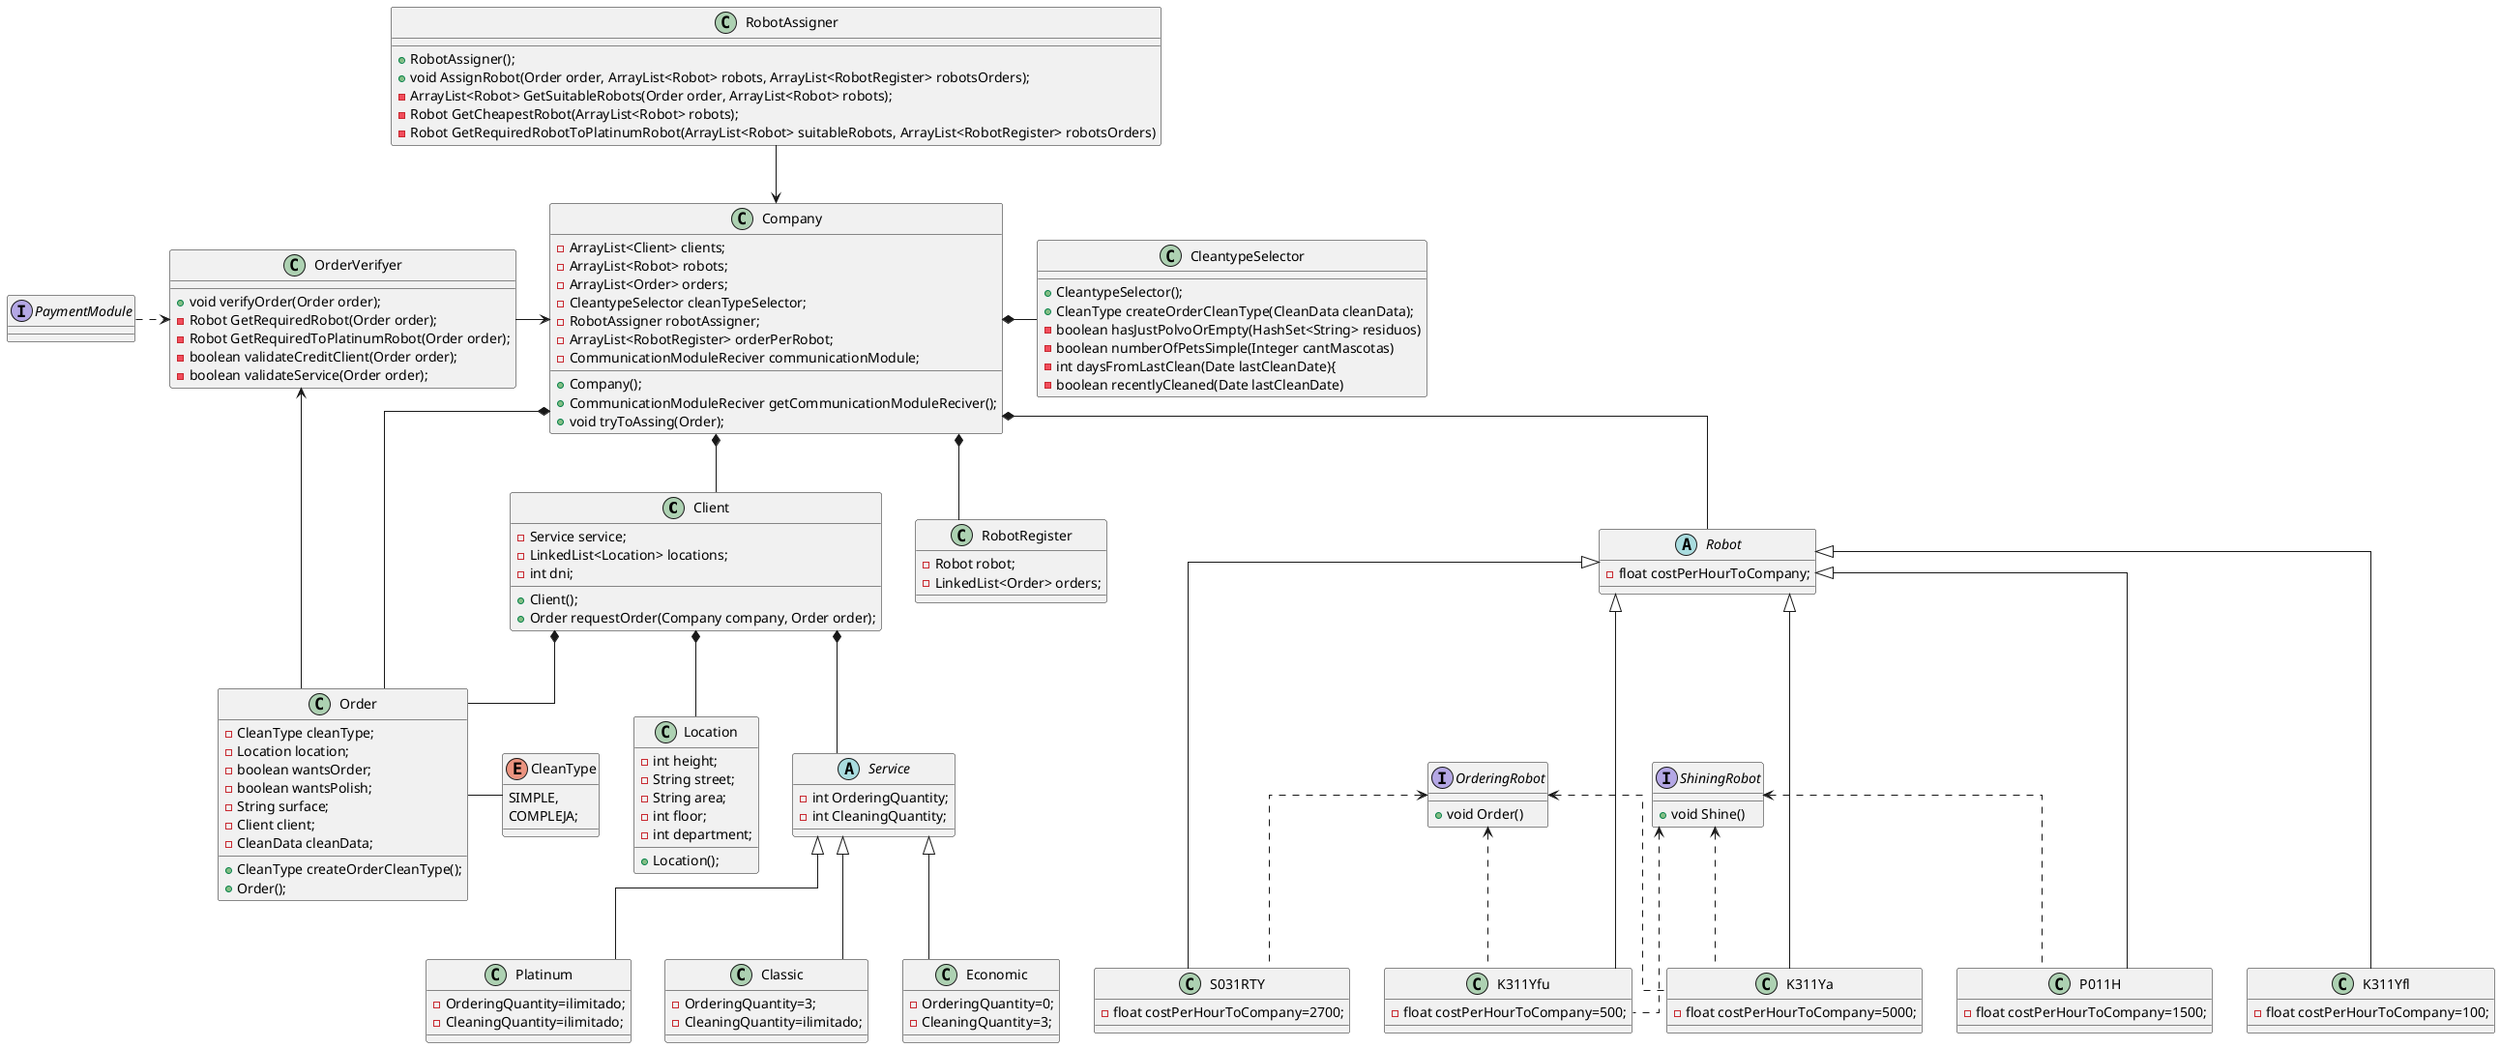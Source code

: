 @startuml
'https://plantuml.com/class-diagram

skinparam linetype ortho

class Client {
    - Service service;
    - LinkedList<Location> locations;
    - int dni;

    + Client();
    + Order requestOrder(Company company, Order order);
}

class Location{
    - int height;
    - String street;
    - String area;
    - int floor;
    - int department;
    + Location();
}

class RobotRegister{
    - Robot robot;
    - LinkedList<Order> orders;
}

abstract Robot{
    - float costPerHourToCompany;
}
class S031RTY{
    - float costPerHourToCompany=2700;
}
class K311Yfu{
    - float costPerHourToCompany=500;
}
class P011H{
    - float costPerHourToCompany=1500;
}
class K311Ya{
    - float costPerHourToCompany=5000;
}
class K311Yfl{
    - float costPerHourToCompany=100;
}

interface OrderingRobot{
    + void Order()
}
interface ShiningRobot{
    + void Shine()
}

abstract Service{
    - int OrderingQuantity;
    - int CleaningQuantity;
}
class Platinum{
    - OrderingQuantity=ilimitado;
    - CleaningQuantity=ilimitado;
}
class Classic{
    - OrderingQuantity=3;
    - CleaningQuantity=ilimitado;
}

class Economic{
    - OrderingQuantity=0;
    - CleaningQuantity=3;
}

class Company{
    - ArrayList<Client> clients;
    - ArrayList<Robot> robots;
    - ArrayList<Order> orders;
    - CleantypeSelector cleanTypeSelector;
    - RobotAssigner robotAssigner;
    - ArrayList<RobotRegister> orderPerRobot;
    - CommunicationModuleReciver communicationModule;

    + Company();
    + CommunicationModuleReciver getCommunicationModuleReciver();
    + void tryToAssing(Order);
}

class OrderVerifyer{
    + void verifyOrder(Order order);
    - Robot GetRequiredRobot(Order order);
    - Robot GetRequiredToPlatinumRobot(Order order);
}

class RobotAssigner{
   + RobotAssigner();
   + void AssignRobot(Order order, ArrayList<Robot> robots, ArrayList<RobotRegister> robotsOrders);
   - ArrayList<Robot> GetSuitableRobots(Order order, ArrayList<Robot> robots);
   - Robot GetCheapestRobot(ArrayList<Robot> robots);
   - Robot GetRequiredRobotToPlatinumRobot(ArrayList<Robot> suitableRobots, ArrayList<RobotRegister> robotsOrders)
}

class Order{

    - CleanType cleanType;
    - Location location;
    - boolean wantsOrder;
    - boolean wantsPolish;
    - String surface;
    - Client client;
    - CleanData cleanData;
    + CleanType createOrderCleanType();
    + Order();
}

class CleantypeSelector {

+CleantypeSelector();
+CleanType createOrderCleanType(CleanData cleanData);
-boolean hasJustPolvoOrEmpty(HashSet<String> residuos)
-boolean numberOfPetsSimple(Integer cantMascotas)
-int daysFromLastClean(Date lastCleanDate){
-boolean recentlyCleaned(Date lastCleanDate)
}


enum CleanType{
    SIMPLE,
    COMPLEJA;
}

class OrderVerifyer{
    - boolean validateCreditClient(Order order);
    - boolean validateService(Order order);
}

Interface PaymentModule{
}

OrderVerifyer <.left. PaymentModule
OrderVerifyer <-- Order

Service <|-- Platinum
Service <|-- Classic
Service <|-- Economic

Company*-- Robot
Company *-- Client
Company *-- Order
Company *-- RobotRegister
Company <-left- OrderVerifyer
Company <-up- RobotAssigner

Robot <|--- K311Yfl
Robot <|--- K311Yfu
Robot <|--- P011H
Robot <|--- K311Ya
Robot <|--- S031RTY

ShiningRobot <.. K311Yfu
ShiningRobot <.. P011H
ShiningRobot <.. K311Ya
OrderingRobot <.. K311Yfu
OrderingRobot <.. K311Ya
OrderingRobot <.. S031RTY

Client *-- Service
Client *-- Location

Company *-CleantypeSelector
Order- CleanType
Client*--Order
@enduml